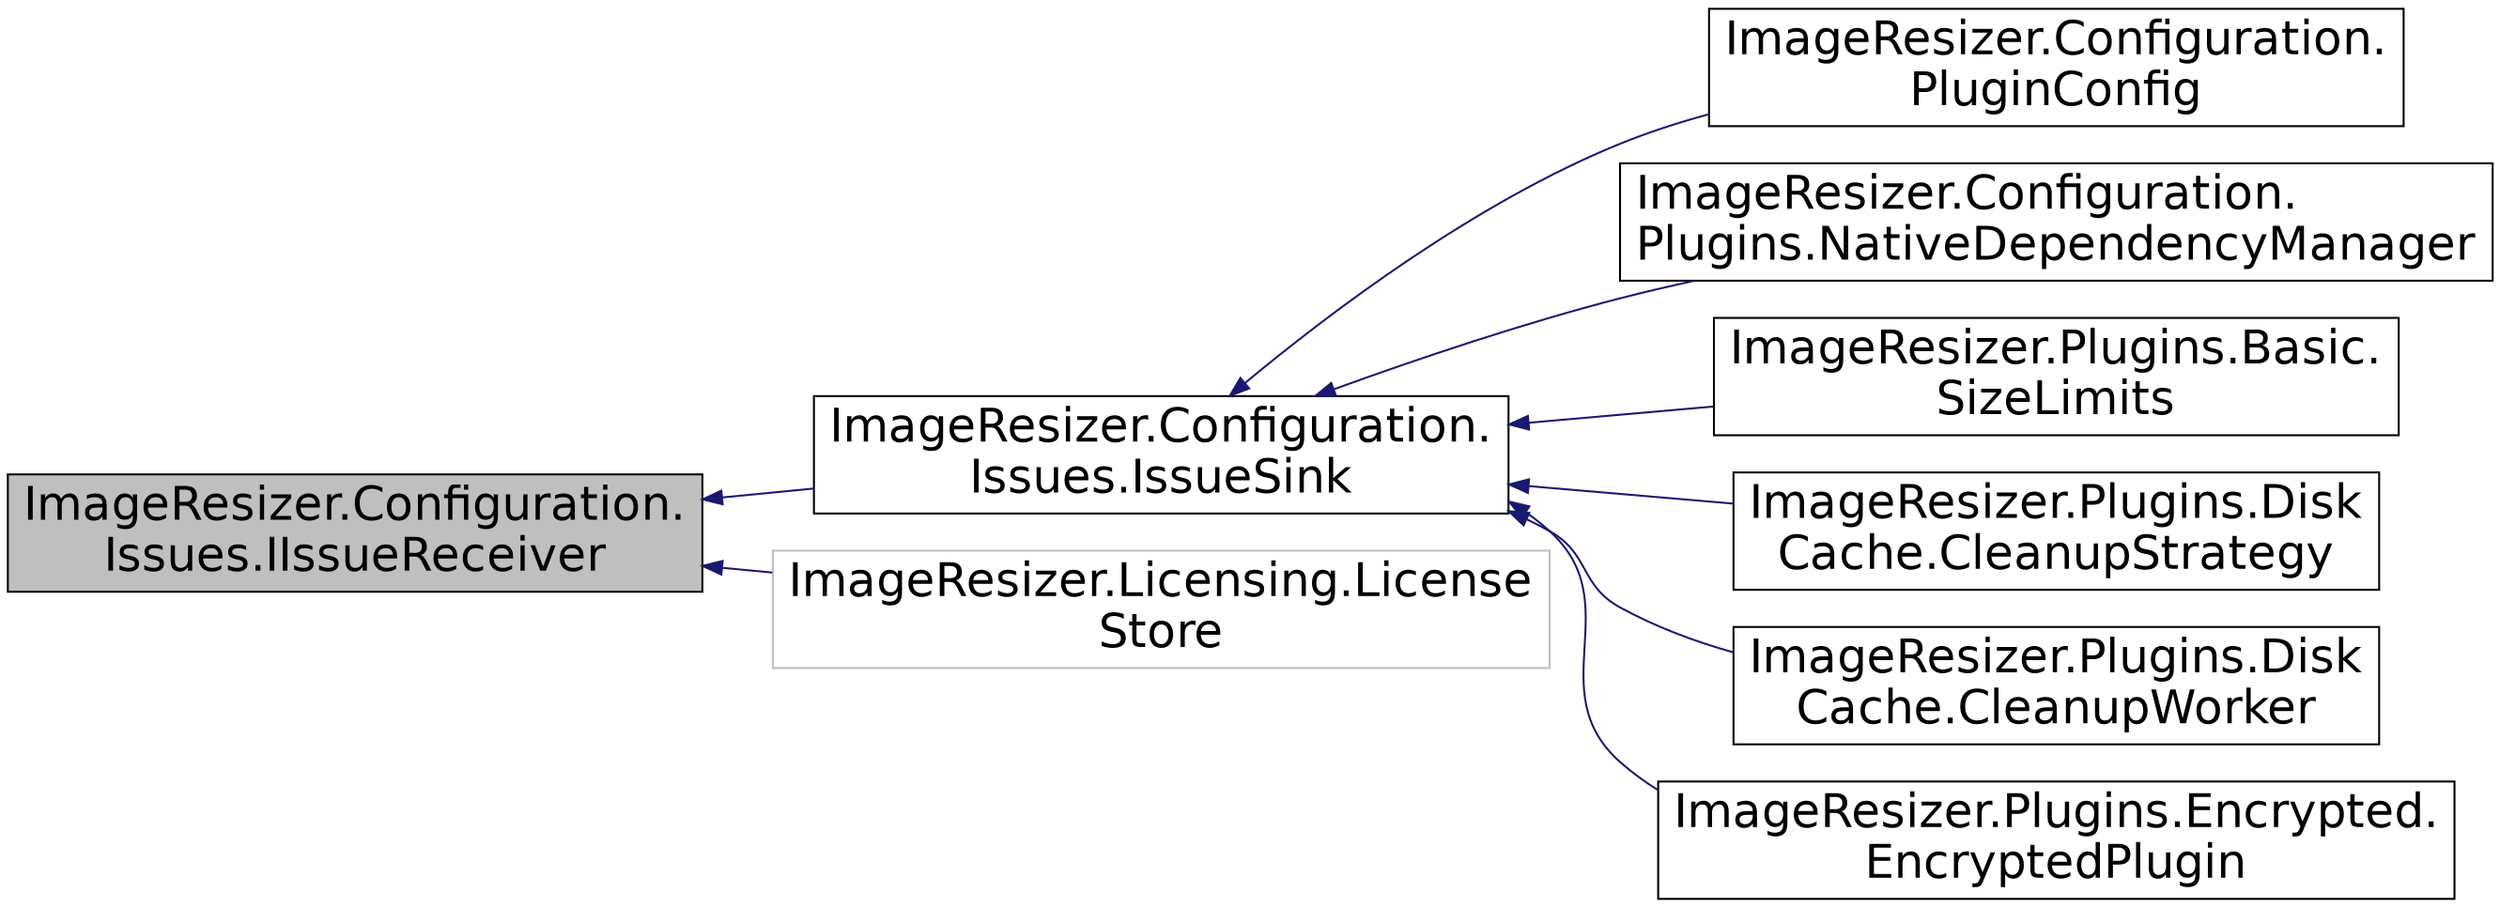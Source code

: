digraph "ImageResizer.Configuration.Issues.IIssueReceiver"
{
  edge [fontname="Helvetica",fontsize="24",labelfontname="Helvetica",labelfontsize="24"];
  node [fontname="Helvetica",fontsize="24",shape=record];
  rankdir="LR";
  Node1 [label="ImageResizer.Configuration.\lIssues.IIssueReceiver",height=0.2,width=0.4,color="black", fillcolor="grey75", style="filled" fontcolor="black"];
  Node1 -> Node2 [dir="back",color="midnightblue",fontsize="24",style="solid",fontname="Helvetica"];
  Node2 [label="ImageResizer.Configuration.\lIssues.IssueSink",height=0.2,width=0.4,color="black", fillcolor="white", style="filled",URL="$class_image_resizer_1_1_configuration_1_1_issues_1_1_issue_sink.html"];
  Node2 -> Node3 [dir="back",color="midnightblue",fontsize="24",style="solid",fontname="Helvetica"];
  Node3 [label="ImageResizer.Configuration.\lPluginConfig",height=0.2,width=0.4,color="black", fillcolor="white", style="filled",URL="$class_image_resizer_1_1_configuration_1_1_plugin_config.html",tooltip="Provides thread-safe access to plugin addition, removal, and querying methods "];
  Node2 -> Node4 [dir="back",color="midnightblue",fontsize="24",style="solid",fontname="Helvetica"];
  Node4 [label="ImageResizer.Configuration.\lPlugins.NativeDependencyManager",height=0.2,width=0.4,color="black", fillcolor="white", style="filled",URL="$class_image_resizer_1_1_configuration_1_1_plugins_1_1_native_dependency_manager.html",tooltip="Provides automatic download of native dependencies (which VS doesn&#39;t see). Gets the correct bitness a..."];
  Node2 -> Node5 [dir="back",color="midnightblue",fontsize="24",style="solid",fontname="Helvetica"];
  Node5 [label="ImageResizer.Plugins.Basic.\lSizeLimits",height=0.2,width=0.4,color="black", fillcolor="white", style="filled",URL="$class_image_resizer_1_1_plugins_1_1_basic_1_1_size_limits.html",tooltip="Enforces two kinds of maximum size constraints: a Total size limit, and an Image size limit..."];
  Node2 -> Node6 [dir="back",color="midnightblue",fontsize="24",style="solid",fontname="Helvetica"];
  Node6 [label="ImageResizer.Plugins.Disk\lCache.CleanupStrategy",height=0.2,width=0.4,color="black", fillcolor="white", style="filled",URL="$class_image_resizer_1_1_plugins_1_1_disk_cache_1_1_cleanup_strategy.html"];
  Node2 -> Node7 [dir="back",color="midnightblue",fontsize="24",style="solid",fontname="Helvetica"];
  Node7 [label="ImageResizer.Plugins.Disk\lCache.CleanupWorker",height=0.2,width=0.4,color="black", fillcolor="white", style="filled",URL="$class_image_resizer_1_1_plugins_1_1_disk_cache_1_1_cleanup_worker.html"];
  Node2 -> Node8 [dir="back",color="midnightblue",fontsize="24",style="solid",fontname="Helvetica"];
  Node8 [label="ImageResizer.Plugins.Encrypted.\lEncryptedPlugin",height=0.2,width=0.4,color="black", fillcolor="white", style="filled",URL="$class_image_resizer_1_1_plugins_1_1_encrypted_1_1_encrypted_plugin.html"];
  Node1 -> Node9 [dir="back",color="midnightblue",fontsize="24",style="solid",fontname="Helvetica"];
  Node9 [label="ImageResizer.Licensing.License\lStore",height=0.2,width=0.4,color="grey75", fillcolor="white", style="filled",tooltip="Implementation of ILicenseStore that uses a file in App_Data "];
}
